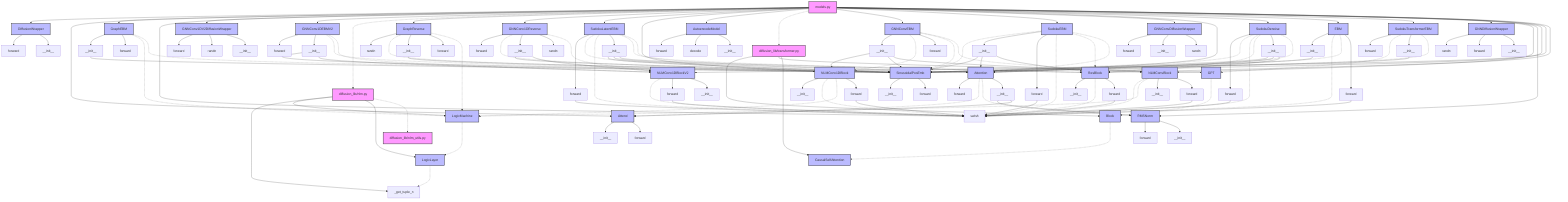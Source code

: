 graph TD
    node35["__init__"]
    node35 --> node15
    node4["__init__"]
    node5["forward"]
    node13["__init__"]
    node11["forward"]
    node78["diffusion_lib/transformer.py"]
    node78 --> node82
    node78 --> node85
    node78 --> node79
    node19["__init__"]
    node19 --> node15
    node103["diffusion_lib/nlm_utils.py"]
    node16["__init__"]
    node39["forward"]
    node33["forward"]
    node33 --> node2
    node41["__init__"]
    node41 --> node15
    node90["diffusion_lib/nlm.py"]
    node90 --> node91
    node90 --> node97
    node90 --> node92
    node90 -..-> node103
    node7["__init__"]
    node18["EBM"]
    node18 --> node19
    node18 -..-> node2
    node18 -..-> node15
    node18 --> node20
    node61["forward"]
    node79["CausalSelfAttention"]
    node17["forward"]
    node36["forward"]
    node42["forward"]
    node76["forward"]
    node22["__init__"]
    node28["SudokuEBM"]
    node28 -..-> node15
    node28 --> node29
    node28 --> node30
    node28 -..-> node2
    node28 -..-> node12
    node28 -..-> node9
    node1["models.py"]
    node1 --> node63
    node1 --> node6
    node1 --> node37
    node1 --> node2
    node1 --> node74
    node1 --> node56
    node1 -..-> node90
    node1 --> node40
    node1 --> node59
    node1 --> node25
    node1 --> node47
    node1 --> node21
    node1 -..-> node78
    node1 --> node50
    node1 --> node28
    node1 --> node70
    node1 --> node9
    node1 --> node31
    node1 --> node18
    node1 --> node34
    node1 --> node66
    node1 --> node44
    node1 --> node3
    node1 --> node15
    node1 --> node53
    node1 --> node12
    node77["randn"]
    node68["forward"]
    node26["__init__"]
    node26 --> node15
    node26 --> node9
    node26 --> node12
    node38["__init__"]
    node38 --> node15
    node21["AutoencodeModel"]
    node21 --> node24
    node21 --> node23
    node21 --> node22
    node50["GNNConvEBM"]
    node50 --> node51
    node50 -..-> node47
    node50 --> node52
    node50 -..-> node15
    node50 -..-> node44
    node48["__init__"]
    node54["__init__"]
    node66["GNNDiffusionWrapper"]
    node66 --> node69
    node66 --> node68
    node66 --> node67
    node30["forward"]
    node30 --> node2
    node6["Attend"]
    node6 --> node7
    node6 --> node8
    node56["GNNConv1DEBMV2"]
    node56 --> node58
    node56 --> node57
    node56 -..-> node15
    node56 -..-> node53
    node15["SinusoidalPosEmb"]
    node15 --> node16
    node15 --> node17
    node40["GraphReverse"]
    node40 --> node43
    node40 -..-> node15
    node40 --> node41
    node40 --> node42
    node40 -..-> node97
    node45["__init__"]
    node55["forward"]
    node55 --> node2
    node29["__init__"]
    node29 --> node15
    node29 --> node9
    node29 --> node12
    node27["forward"]
    node27 --> node2
    node97["LogicMachine"]
    node97 -..-> node92
    node60["__init__"]
    node60 --> node15
    node60 --> node53
    node73["randn"]
    node58["forward"]
    node62["randn"]
    node2["swish"]
    node3["RMSNorm"]
    node3 --> node5
    node3 --> node4
    node20["forward"]
    node20 --> node2
    node49["forward"]
    node49 --> node2
    node65["forward"]
    node37["GraphEBM"]
    node37 --> node38
    node37 --> node39
    node37 -..-> node97
    node37 -..-> node15
    node24["forward"]
    node10["__init__"]
    node10 --> node3
    node10 --> node6
    node31["SudokuDenoise"]
    node31 --> node33
    node31 -..-> node15
    node31 -..-> node2
    node31 -..-> node12
    node31 --> node32
    node31 -..-> node9
    node74["GNNConv1DV2DiffusionWrapper"]
    node74 --> node76
    node74 --> node77
    node74 --> node75
    node44["NLMConvBlock"]
    node44 -..-> node2
    node44 -..-> node97
    node44 --> node45
    node44 --> node46
    node52["forward"]
    node47["NLMConv1DBlock"]
    node47 --> node48
    node47 -..-> node2
    node47 -..-> node97
    node47 --> node49
    node59["GNNConv1DReverse"]
    node59 --> node61
    node59 -..-> node15
    node59 --> node60
    node59 --> node62
    node59 -..-> node53
    node63["DiffusionWrapper"]
    node63 --> node65
    node63 --> node64
    node46["forward"]
    node46 --> node2
    node34["SudokuTransformerEBM"]
    node34 --> node36
    node34 -..-> node85
    node34 --> node35
    node34 -..-> node15
    node9["Attention"]
    node9 --> node11
    node9 -..-> node6
    node9 -..-> node3
    node9 --> node10
    node92["LogicLayer"]
    node92 -..-> node91
    node85["GPT"]
    node85 -..-> node82
    node71["__init__"]
    node70["GNNConvDiffusionWrapper"]
    node70 --> node72
    node70 --> node71
    node70 --> node73
    node75["__init__"]
    node57["__init__"]
    node57 --> node15
    node57 --> node53
    node12["ResBlock"]
    node12 --> node13
    node12 -..-> node2
    node12 --> node14
    node43["randn"]
    node51["__init__"]
    node51 --> node47
    node51 --> node15
    node51 --> node44
    node14["forward"]
    node14 --> node2
    node67["__init__"]
    node32["__init__"]
    node32 --> node15
    node32 --> node9
    node32 --> node12
    node82["Block"]
    node82 -..-> node79
    node53["NLMConv1DBlockV2"]
    node53 -..-> node2
    node53 --> node55
    node53 --> node54
    node69["randn"]
    node72["forward"]
    node8["forward"]
    node23["decode"]
    node64["__init__"]
    node91["_get_tuple_n"]
    node25["SudokuLatentEBM"]
    node25 --> node27
    node25 -..-> node15
    node25 -..-> node2
    node25 --> node26
    node25 -..-> node12
    node25 -..-> node9
    style node78 fill:#f9f,stroke:#333,stroke-width:2px
    style node103 fill:#f9f,stroke:#333,stroke-width:2px
    style node90 fill:#f9f,stroke:#333,stroke-width:2px
    style node18 fill:#bbf,stroke:#333,stroke-width:2px
    style node79 fill:#bbf,stroke:#333,stroke-width:2px
    style node28 fill:#bbf,stroke:#333,stroke-width:2px
    style node1 fill:#f9f,stroke:#333,stroke-width:2px
    style node21 fill:#bbf,stroke:#333,stroke-width:2px
    style node50 fill:#bbf,stroke:#333,stroke-width:2px
    style node66 fill:#bbf,stroke:#333,stroke-width:2px
    style node6 fill:#bbf,stroke:#333,stroke-width:2px
    style node56 fill:#bbf,stroke:#333,stroke-width:2px
    style node15 fill:#bbf,stroke:#333,stroke-width:2px
    style node40 fill:#bbf,stroke:#333,stroke-width:2px
    style node97 fill:#bbf,stroke:#333,stroke-width:2px
    style node3 fill:#bbf,stroke:#333,stroke-width:2px
    style node37 fill:#bbf,stroke:#333,stroke-width:2px
    style node31 fill:#bbf,stroke:#333,stroke-width:2px
    style node74 fill:#bbf,stroke:#333,stroke-width:2px
    style node44 fill:#bbf,stroke:#333,stroke-width:2px
    style node47 fill:#bbf,stroke:#333,stroke-width:2px
    style node59 fill:#bbf,stroke:#333,stroke-width:2px
    style node63 fill:#bbf,stroke:#333,stroke-width:2px
    style node34 fill:#bbf,stroke:#333,stroke-width:2px
    style node9 fill:#bbf,stroke:#333,stroke-width:2px
    style node92 fill:#bbf,stroke:#333,stroke-width:2px
    style node85 fill:#bbf,stroke:#333,stroke-width:2px
    style node70 fill:#bbf,stroke:#333,stroke-width:2px
    style node12 fill:#bbf,stroke:#333,stroke-width:2px
    style node82 fill:#bbf,stroke:#333,stroke-width:2px
    style node53 fill:#bbf,stroke:#333,stroke-width:2px
    style node25 fill:#bbf,stroke:#333,stroke-width:2px